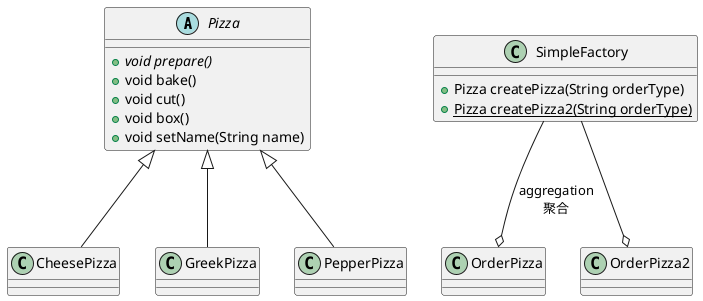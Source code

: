 @startuml
'https://plantuml.com/class-diagram

abstract class Pizza {
    +{abstract} void prepare()
    +void bake()
    +void cut()
    +void box()
    +void setName(String name)
}

class CheesePizza extends Pizza
class GreekPizza extends Pizza
class PepperPizza extends Pizza

class SimpleFactory {
    +Pizza createPizza(String orderType)
    +{static} Pizza createPizza2(String orderType)
}

class OrderPizza
class OrderPizza2

SimpleFactory --o OrderPizza : aggregation\n聚合
SimpleFactory --o OrderPizza2
@enduml